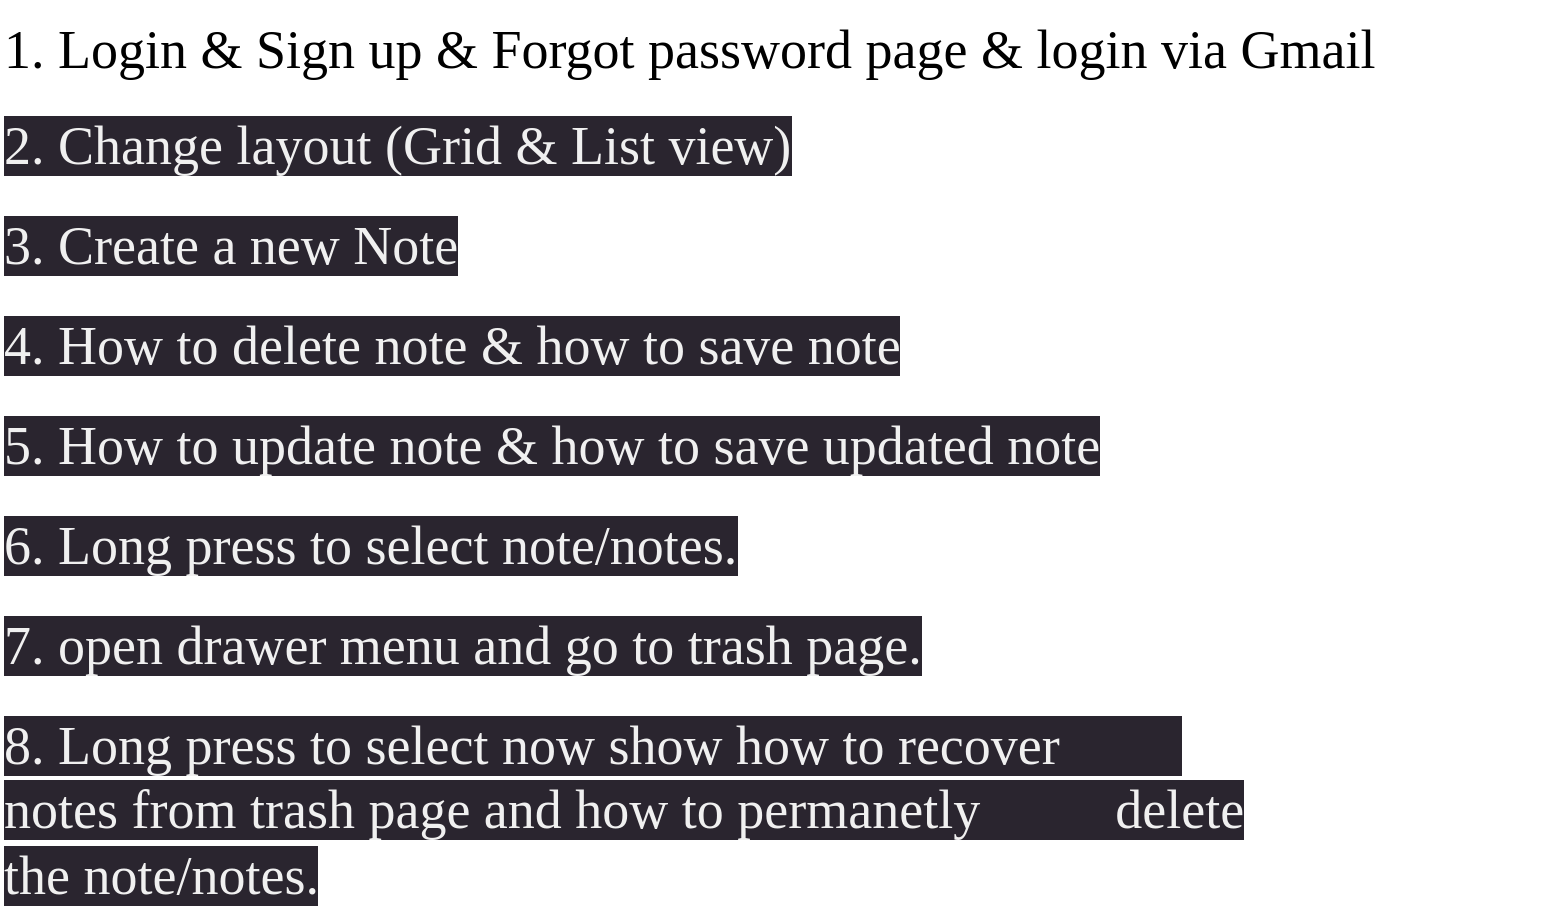 <mxfile>
    <diagram id="tCNQKT7CJAnjDker31li" name="Page-1">
        <mxGraphModel dx="1100" dy="779" grid="1" gridSize="10" guides="1" tooltips="1" connect="1" arrows="1" fold="1" page="1" pageScale="1" pageWidth="850" pageHeight="1100" math="0" shadow="0">
            <root>
                <mxCell id="0"/>
                <mxCell id="1" parent="0"/>
                <mxCell id="4" value="&lt;font style=&quot;font-size: 27px;&quot;&gt;1. Login &amp;amp; Sign up &amp;amp; Forgot password page &amp;amp; login via Gmail&amp;nbsp;&lt;/font&gt;" style="text;html=1;align=left;verticalAlign=middle;resizable=0;points=[];autosize=1;strokeColor=none;fillColor=none;fontFamily=Comic Sans MS;" vertex="1" parent="1">
                    <mxGeometry x="40" y="60" width="770" height="50" as="geometry"/>
                </mxCell>
                <mxCell id="5" value="&lt;span style=&quot;color: rgb(240, 240, 240); font-family: &amp;quot;Comic Sans MS&amp;quot;; font-size: 27px; font-style: normal; font-variant-ligatures: normal; font-variant-caps: normal; font-weight: 400; letter-spacing: normal; orphans: 2; text-indent: 0px; text-transform: none; widows: 2; word-spacing: 0px; -webkit-text-stroke-width: 0px; background-color: rgb(42, 37, 47); text-decoration-thickness: initial; text-decoration-style: initial; text-decoration-color: initial; float: none; display: inline !important;&quot;&gt;2. Change layout (Grid &amp;amp; List view)&lt;/span&gt;" style="text;whiteSpace=wrap;html=1;fontSize=27;fontFamily=Comic Sans MS;align=left;" vertex="1" parent="1">
                    <mxGeometry x="40" y="110" width="560" height="40" as="geometry"/>
                </mxCell>
                <mxCell id="6" value="&lt;span style=&quot;color: rgb(240, 240, 240); font-family: &amp;quot;Comic Sans MS&amp;quot;; font-size: 27px; font-style: normal; font-variant-ligatures: normal; font-variant-caps: normal; font-weight: 400; letter-spacing: normal; orphans: 2; text-indent: 0px; text-transform: none; widows: 2; word-spacing: 0px; -webkit-text-stroke-width: 0px; background-color: rgb(42, 37, 47); text-decoration-thickness: initial; text-decoration-style: initial; text-decoration-color: initial; float: none; display: inline !important;&quot;&gt;3. Create a new Note&lt;/span&gt;" style="text;whiteSpace=wrap;html=1;fontSize=27;fontFamily=Comic Sans MS;align=left;" vertex="1" parent="1">
                    <mxGeometry x="40" y="160" width="280" height="40" as="geometry"/>
                </mxCell>
                <mxCell id="7" value="&lt;span style=&quot;color: rgb(240, 240, 240); font-family: &amp;quot;Comic Sans MS&amp;quot;; font-size: 27px; font-style: normal; font-variant-ligatures: normal; font-variant-caps: normal; font-weight: 400; letter-spacing: normal; orphans: 2; text-indent: 0px; text-transform: none; widows: 2; word-spacing: 0px; -webkit-text-stroke-width: 0px; background-color: rgb(42, 37, 47); text-decoration-thickness: initial; text-decoration-style: initial; text-decoration-color: initial; float: none; display: inline !important;&quot;&gt;4. How to delete note &amp;amp; how to save note&lt;/span&gt;" style="text;whiteSpace=wrap;html=1;fontSize=27;fontFamily=Comic Sans MS;align=left;" vertex="1" parent="1">
                    <mxGeometry x="40" y="210" width="580" height="50" as="geometry"/>
                </mxCell>
                <mxCell id="9" value="&lt;span style=&quot;color: rgb(240, 240, 240); font-family: &amp;quot;Comic Sans MS&amp;quot;; font-size: 27px; font-style: normal; font-variant-ligatures: normal; font-variant-caps: normal; font-weight: 400; letter-spacing: normal; orphans: 2; text-indent: 0px; text-transform: none; widows: 2; word-spacing: 0px; -webkit-text-stroke-width: 0px; background-color: rgb(42, 37, 47); text-decoration-thickness: initial; text-decoration-style: initial; text-decoration-color: initial; float: none; display: inline !important;&quot;&gt;5. How to update note &amp;amp; how to save updated note&lt;/span&gt;" style="text;whiteSpace=wrap;html=1;fontSize=27;fontFamily=Comic Sans MS;align=left;" vertex="1" parent="1">
                    <mxGeometry x="40" y="260" width="650" height="50" as="geometry"/>
                </mxCell>
                <mxCell id="10" value="&lt;span style=&quot;color: rgb(240, 240, 240); font-family: &amp;quot;Comic Sans MS&amp;quot;; font-size: 27px; font-style: normal; font-variant-ligatures: normal; font-variant-caps: normal; font-weight: 400; letter-spacing: normal; orphans: 2; text-indent: 0px; text-transform: none; widows: 2; word-spacing: 0px; -webkit-text-stroke-width: 0px; background-color: rgb(42, 37, 47); text-decoration-thickness: initial; text-decoration-style: initial; text-decoration-color: initial; float: none; display: inline !important;&quot;&gt;6. Long press to select note/notes.&lt;/span&gt;" style="text;whiteSpace=wrap;html=1;fontSize=27;fontFamily=Comic Sans MS;align=left;" vertex="1" parent="1">
                    <mxGeometry x="40" y="310" width="650" height="50" as="geometry"/>
                </mxCell>
                <mxCell id="11" value="&lt;span style=&quot;color: rgb(240, 240, 240); font-family: &amp;quot;Comic Sans MS&amp;quot;; font-size: 27px; font-style: normal; font-variant-ligatures: normal; font-variant-caps: normal; font-weight: 400; letter-spacing: normal; orphans: 2; text-indent: 0px; text-transform: none; widows: 2; word-spacing: 0px; -webkit-text-stroke-width: 0px; background-color: rgb(42, 37, 47); text-decoration-thickness: initial; text-decoration-style: initial; text-decoration-color: initial; float: none; display: inline !important;&quot;&gt;7. open drawer menu and go to trash page.&lt;/span&gt;" style="text;whiteSpace=wrap;html=1;fontSize=27;fontFamily=Comic Sans MS;align=left;" vertex="1" parent="1">
                    <mxGeometry x="40" y="360" width="650" height="50" as="geometry"/>
                </mxCell>
                <mxCell id="12" value="&lt;span style=&quot;color: rgb(240, 240, 240); font-family: &amp;quot;Comic Sans MS&amp;quot;; font-size: 27px; font-style: normal; font-variant-ligatures: normal; font-variant-caps: normal; font-weight: 400; letter-spacing: normal; orphans: 2; text-indent: 0px; text-transform: none; widows: 2; word-spacing: 0px; -webkit-text-stroke-width: 0px; background-color: rgb(42, 37, 47); text-decoration-thickness: initial; text-decoration-style: initial; text-decoration-color: initial; float: none; display: inline !important;&quot;&gt;8. Long press to select now show how to recover&amp;nbsp; &amp;nbsp; &amp;nbsp; &amp;nbsp; &amp;nbsp; notes from trash page and how to permanetly&amp;nbsp; &amp;nbsp; &amp;nbsp; &amp;nbsp; &amp;nbsp; delete the note/notes.&lt;/span&gt;" style="text;whiteSpace=wrap;html=1;fontSize=27;fontFamily=Comic Sans MS;align=left;" vertex="1" parent="1">
                    <mxGeometry x="40" y="410" width="650" height="110" as="geometry"/>
                </mxCell>
            </root>
        </mxGraphModel>
    </diagram>
</mxfile>
